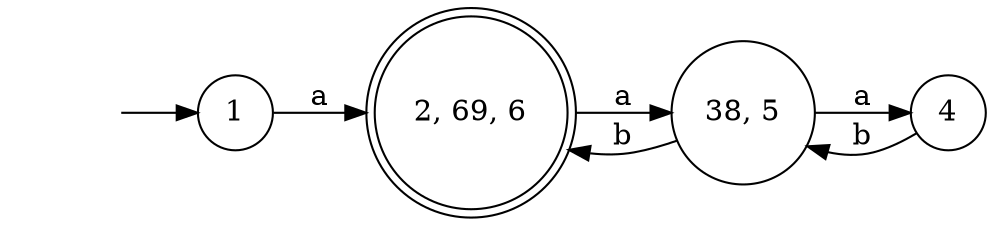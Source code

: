 digraph {
  rankdir=LR;
  node [shape = none, label=""]; 0;
  node [shape = circle, label="1"]; 1;
  node [shape = doublecircle, label="2, 69, 6"]; 2;
  node [shape = circle, label="38, 5"]; 3;
  node [shape = circle, label="4"]; 4;
  0 -> 1 [label=""]
  1 -> 2 [label = "a"];
  2 -> 3 [label = "a"];
  3 -> 4 [label = "a"];
  4 -> 3 [label = "b"];
  3 -> 2 [label = "b"];
}
